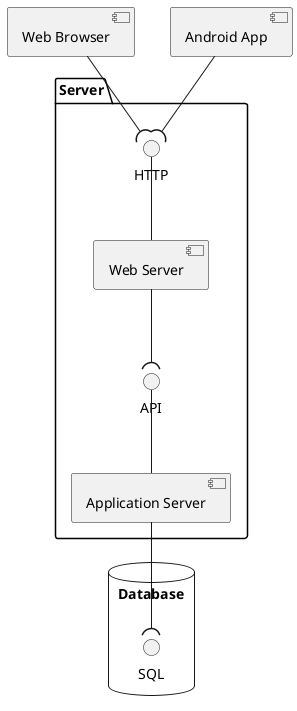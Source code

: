 @startuml
[Web Browser]
[Android App]
package "Server" {
  HTTP -- [Web Server]
  API -- [Application Server]
}
database "Database" {
  interface SQL
}
[Android App] --( HTTP
[Web Browser] --( HTTP
[Web Server] --( API
[Application Server] --( SQL
@enduml